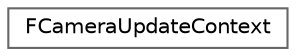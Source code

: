 digraph "Graphical Class Hierarchy"
{
 // INTERACTIVE_SVG=YES
 // LATEX_PDF_SIZE
  bgcolor="transparent";
  edge [fontname=Helvetica,fontsize=10,labelfontname=Helvetica,labelfontsize=10];
  node [fontname=Helvetica,fontsize=10,shape=box,height=0.2,width=0.4];
  rankdir="LR";
  Node0 [id="Node000000",label="FCameraUpdateContext",height=0.2,width=0.4,color="grey40", fillcolor="white", style="filled",URL="$d3/d9a/structFCameraUpdateContext.html",tooltip=" "];
}
